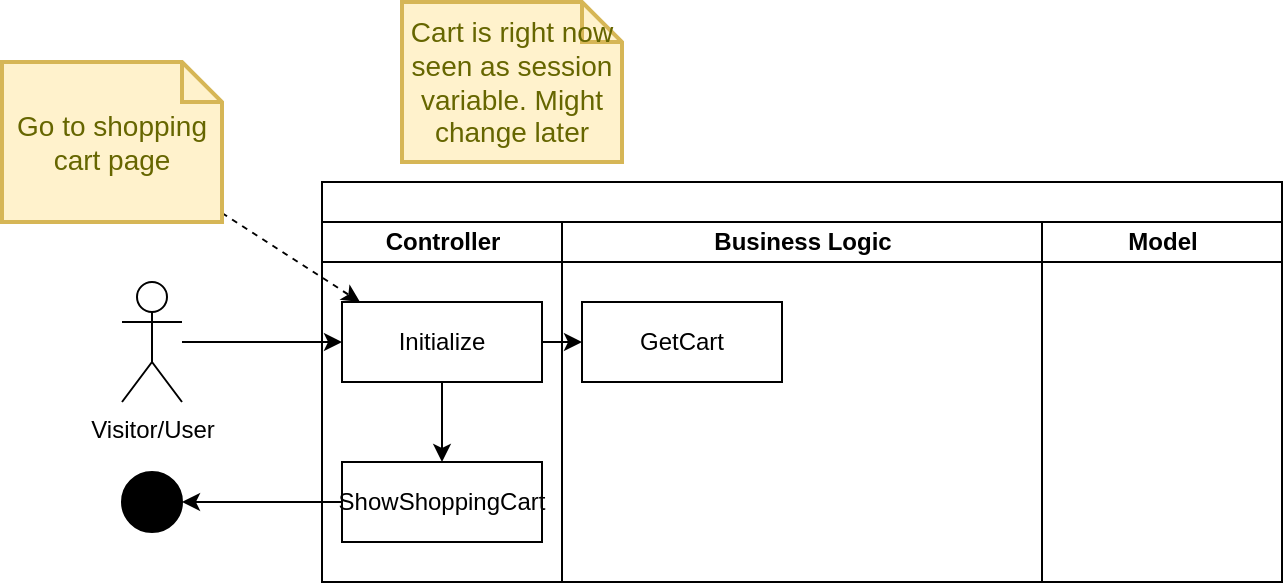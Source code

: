 <mxfile>
    <diagram id="4tGuhvQuRg-FYeB0noHa" name="Page-1">
        <mxGraphModel dx="744" dy="471" grid="1" gridSize="10" guides="1" tooltips="1" connect="1" arrows="1" fold="1" page="1" pageScale="1" pageWidth="850" pageHeight="1100" math="0" shadow="0">
            <root>
                <mxCell id="0"/>
                <mxCell id="1" parent="0"/>
                <mxCell id="2" value="" style="swimlane;childLayout=stackLayout;resizeParent=1;resizeParentMax=0;startSize=20;html=1;" parent="1" vertex="1">
                    <mxGeometry x="190.0" y="100" width="480" height="200" as="geometry"/>
                </mxCell>
                <mxCell id="3" value="Controller" style="swimlane;startSize=20;html=1;" parent="2" vertex="1">
                    <mxGeometry y="20" width="120" height="180" as="geometry"/>
                </mxCell>
                <mxCell id="4" value="" style="edgeStyle=none;html=1;" parent="3" source="5" edge="1">
                    <mxGeometry relative="1" as="geometry">
                        <mxPoint x="60.0" y="120" as="targetPoint"/>
                    </mxGeometry>
                </mxCell>
                <mxCell id="5" value="Initialize" style="rounded=0;whiteSpace=wrap;html=1;" parent="3" vertex="1">
                    <mxGeometry x="10" y="40" width="100" height="40" as="geometry"/>
                </mxCell>
                <mxCell id="8" value="ShowShoppingCart" style="rounded=0;whiteSpace=wrap;html=1;" parent="3" vertex="1">
                    <mxGeometry x="10.0" y="120" width="100" height="40" as="geometry"/>
                </mxCell>
                <mxCell id="9" value="Business Logic" style="swimlane;startSize=20;html=1;" parent="2" vertex="1">
                    <mxGeometry x="120" y="20" width="240" height="180" as="geometry"/>
                </mxCell>
                <mxCell id="11" value="GetCart" style="rounded=0;whiteSpace=wrap;html=1;" parent="9" vertex="1">
                    <mxGeometry x="10.0" y="40" width="100" height="40" as="geometry"/>
                </mxCell>
                <mxCell id="13" value="Model" style="swimlane;startSize=20;html=1;" parent="2" vertex="1">
                    <mxGeometry x="360" y="20" width="120" height="180" as="geometry"/>
                </mxCell>
                <mxCell id="15" value="" style="edgeStyle=none;html=1;" parent="2" source="5" target="11" edge="1">
                    <mxGeometry relative="1" as="geometry">
                        <mxPoint x="110.0" y="160" as="sourcePoint"/>
                    </mxGeometry>
                </mxCell>
                <mxCell id="16" style="edgeStyle=none;html=1;" parent="1" source="17" target="5" edge="1">
                    <mxGeometry relative="1" as="geometry"/>
                </mxCell>
                <mxCell id="17" value="Visitor/User" style="shape=umlActor;verticalLabelPosition=bottom;verticalAlign=top;html=1;outlineConnect=0;" parent="1" vertex="1">
                    <mxGeometry x="90" y="150" width="30" height="60" as="geometry"/>
                </mxCell>
                <mxCell id="18" value="" style="ellipse;fillColor=strokeColor;fontSize=15;" parent="1" vertex="1">
                    <mxGeometry x="90" y="245" width="30" height="30" as="geometry"/>
                </mxCell>
                <mxCell id="19" style="edgeStyle=orthogonalEdgeStyle;html=1;fontSize=15;" parent="1" source="8" target="18" edge="1">
                    <mxGeometry relative="1" as="geometry"/>
                </mxCell>
                <mxCell id="20" style="edgeStyle=none;html=1;dashed=1;" parent="1" source="21" edge="1">
                    <mxGeometry relative="1" as="geometry">
                        <mxPoint x="209.0" y="160" as="targetPoint"/>
                    </mxGeometry>
                </mxCell>
                <mxCell id="21" value="Go to shopping cart page" style="shape=note;strokeWidth=2;fontSize=14;size=20;whiteSpace=wrap;html=1;fillColor=#fff2cc;strokeColor=#d6b656;fontColor=#666600;" parent="1" vertex="1">
                    <mxGeometry x="30" y="40" width="110.0" height="80" as="geometry"/>
                </mxCell>
                <mxCell id="22" value="Cart is right now seen as session variable. Might change later" style="shape=note;strokeWidth=2;fontSize=14;size=20;whiteSpace=wrap;html=1;fillColor=#fff2cc;strokeColor=#d6b656;fontColor=#666600;" vertex="1" parent="1">
                    <mxGeometry x="230" y="10" width="110.0" height="80" as="geometry"/>
                </mxCell>
            </root>
        </mxGraphModel>
    </diagram>
</mxfile>